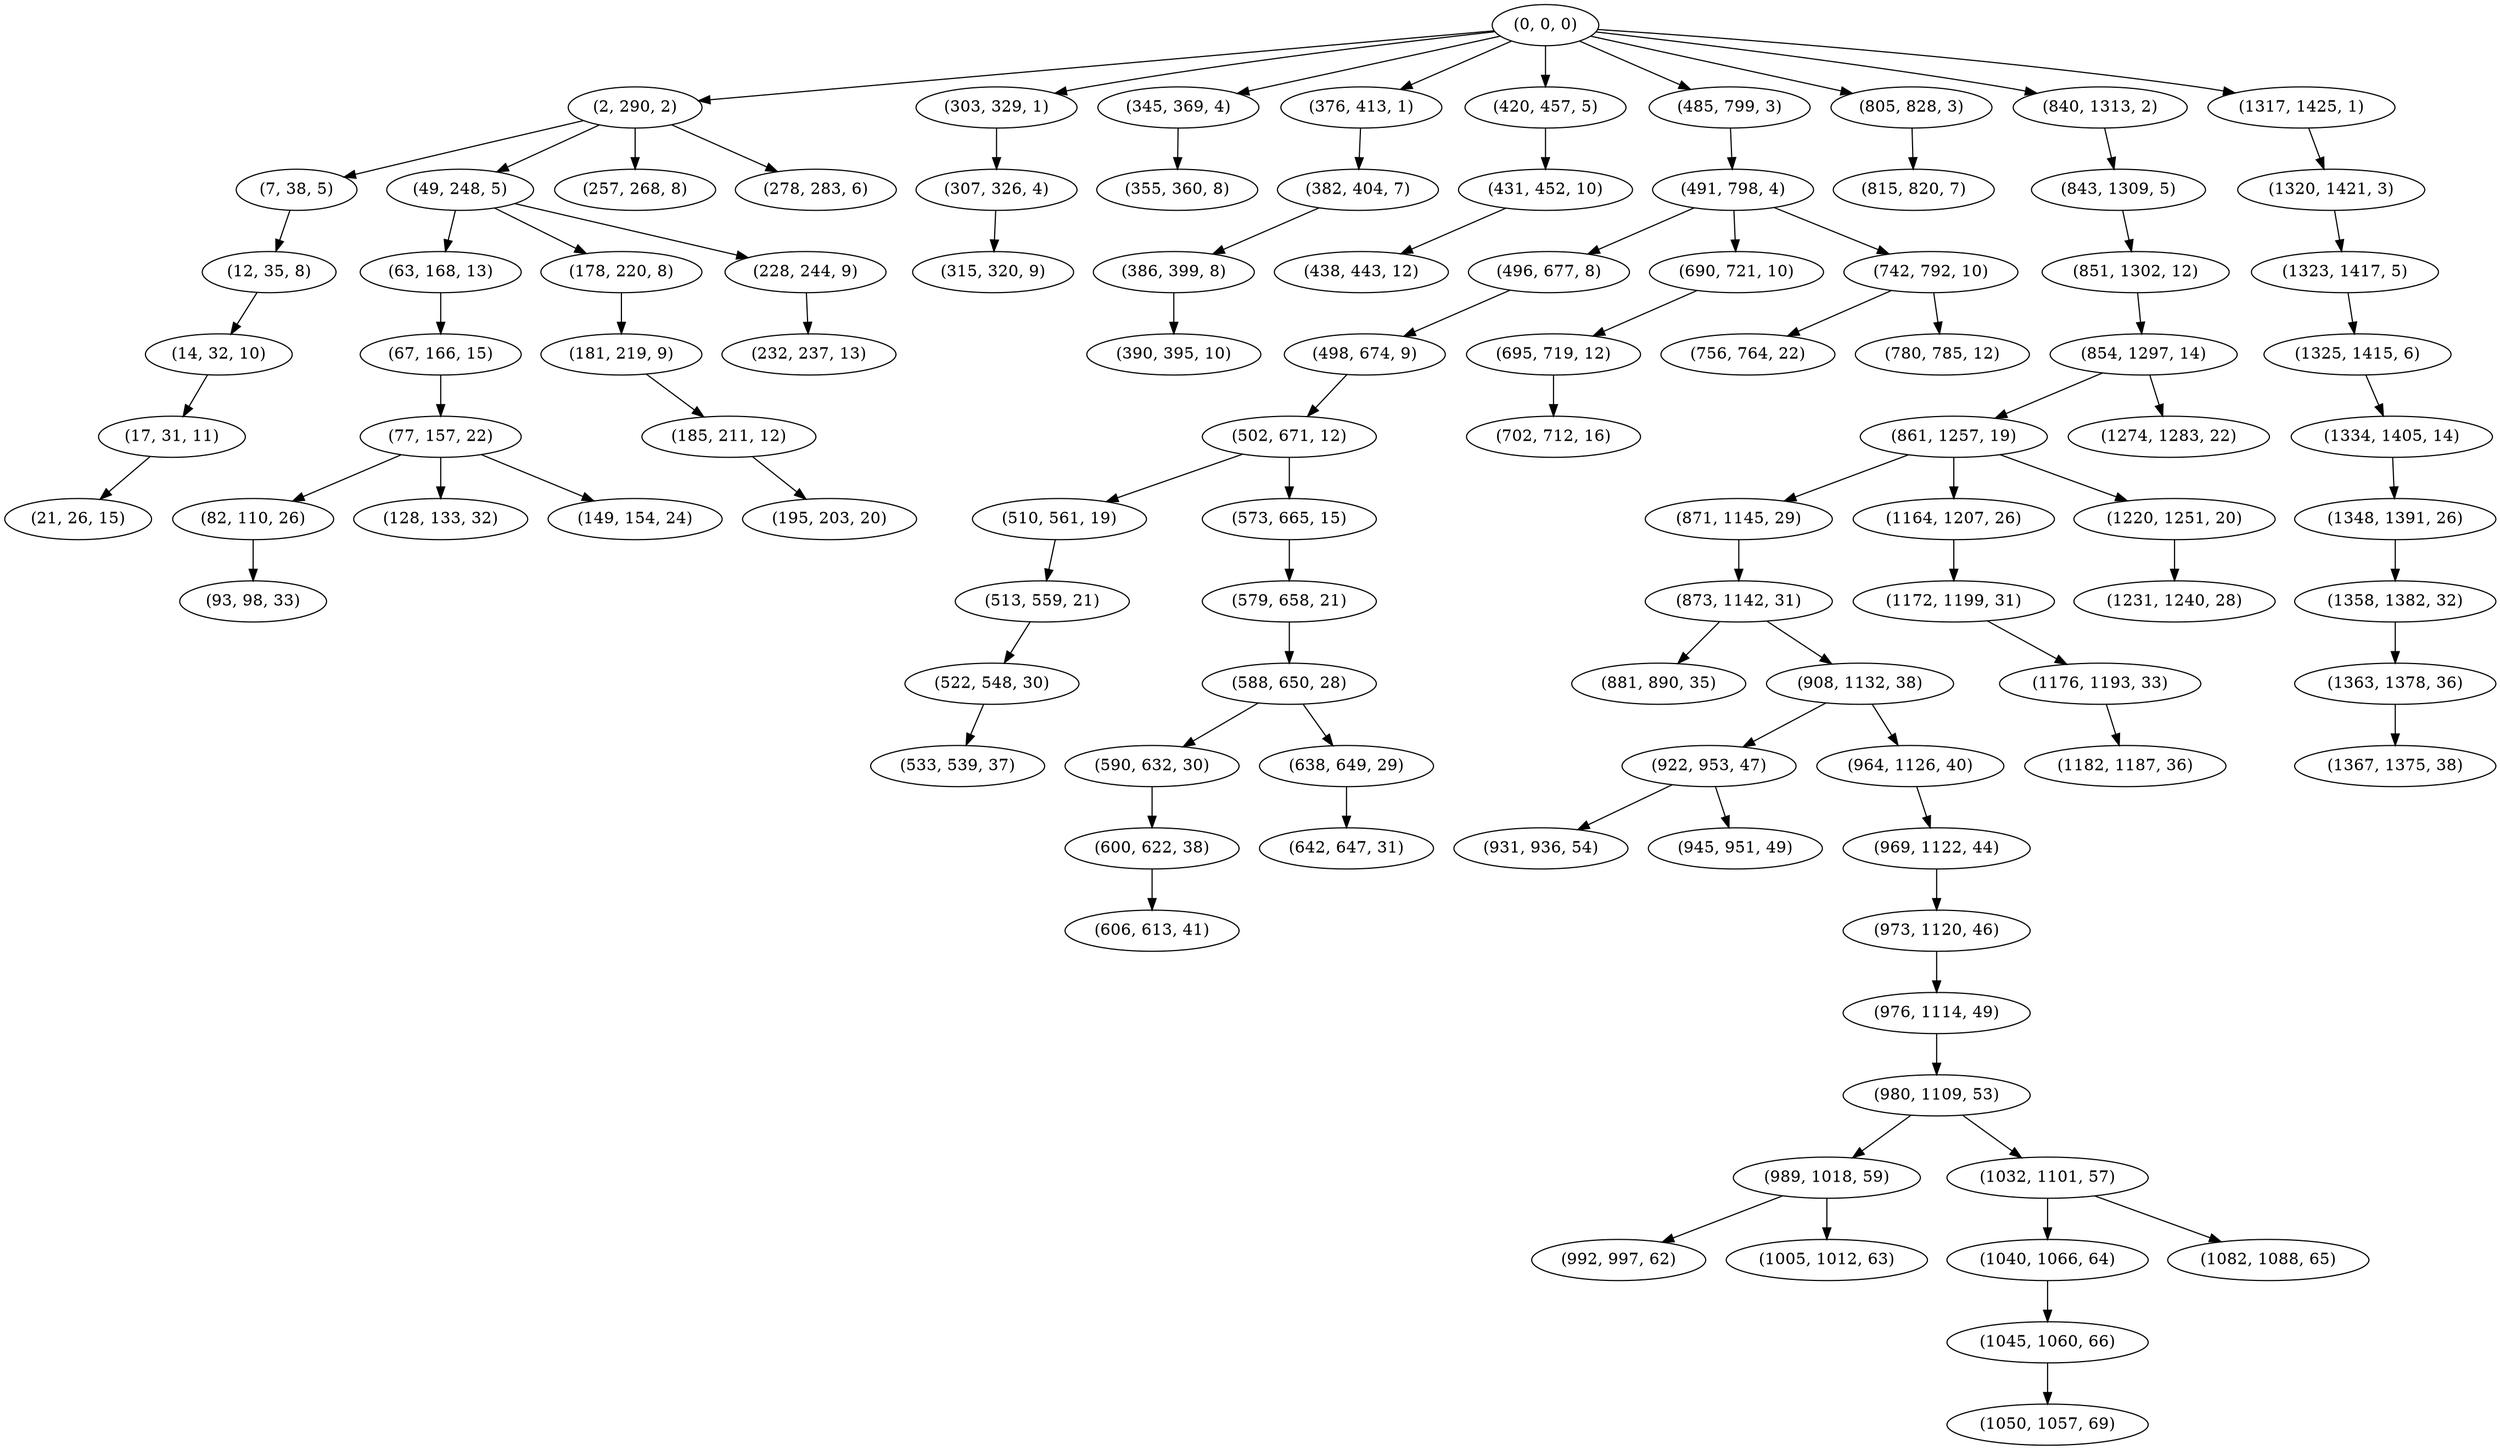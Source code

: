 digraph tree {
    "(0, 0, 0)";
    "(2, 290, 2)";
    "(7, 38, 5)";
    "(12, 35, 8)";
    "(14, 32, 10)";
    "(17, 31, 11)";
    "(21, 26, 15)";
    "(49, 248, 5)";
    "(63, 168, 13)";
    "(67, 166, 15)";
    "(77, 157, 22)";
    "(82, 110, 26)";
    "(93, 98, 33)";
    "(128, 133, 32)";
    "(149, 154, 24)";
    "(178, 220, 8)";
    "(181, 219, 9)";
    "(185, 211, 12)";
    "(195, 203, 20)";
    "(228, 244, 9)";
    "(232, 237, 13)";
    "(257, 268, 8)";
    "(278, 283, 6)";
    "(303, 329, 1)";
    "(307, 326, 4)";
    "(315, 320, 9)";
    "(345, 369, 4)";
    "(355, 360, 8)";
    "(376, 413, 1)";
    "(382, 404, 7)";
    "(386, 399, 8)";
    "(390, 395, 10)";
    "(420, 457, 5)";
    "(431, 452, 10)";
    "(438, 443, 12)";
    "(485, 799, 3)";
    "(491, 798, 4)";
    "(496, 677, 8)";
    "(498, 674, 9)";
    "(502, 671, 12)";
    "(510, 561, 19)";
    "(513, 559, 21)";
    "(522, 548, 30)";
    "(533, 539, 37)";
    "(573, 665, 15)";
    "(579, 658, 21)";
    "(588, 650, 28)";
    "(590, 632, 30)";
    "(600, 622, 38)";
    "(606, 613, 41)";
    "(638, 649, 29)";
    "(642, 647, 31)";
    "(690, 721, 10)";
    "(695, 719, 12)";
    "(702, 712, 16)";
    "(742, 792, 10)";
    "(756, 764, 22)";
    "(780, 785, 12)";
    "(805, 828, 3)";
    "(815, 820, 7)";
    "(840, 1313, 2)";
    "(843, 1309, 5)";
    "(851, 1302, 12)";
    "(854, 1297, 14)";
    "(861, 1257, 19)";
    "(871, 1145, 29)";
    "(873, 1142, 31)";
    "(881, 890, 35)";
    "(908, 1132, 38)";
    "(922, 953, 47)";
    "(931, 936, 54)";
    "(945, 951, 49)";
    "(964, 1126, 40)";
    "(969, 1122, 44)";
    "(973, 1120, 46)";
    "(976, 1114, 49)";
    "(980, 1109, 53)";
    "(989, 1018, 59)";
    "(992, 997, 62)";
    "(1005, 1012, 63)";
    "(1032, 1101, 57)";
    "(1040, 1066, 64)";
    "(1045, 1060, 66)";
    "(1050, 1057, 69)";
    "(1082, 1088, 65)";
    "(1164, 1207, 26)";
    "(1172, 1199, 31)";
    "(1176, 1193, 33)";
    "(1182, 1187, 36)";
    "(1220, 1251, 20)";
    "(1231, 1240, 28)";
    "(1274, 1283, 22)";
    "(1317, 1425, 1)";
    "(1320, 1421, 3)";
    "(1323, 1417, 5)";
    "(1325, 1415, 6)";
    "(1334, 1405, 14)";
    "(1348, 1391, 26)";
    "(1358, 1382, 32)";
    "(1363, 1378, 36)";
    "(1367, 1375, 38)";
    "(0, 0, 0)" -> "(2, 290, 2)";
    "(0, 0, 0)" -> "(303, 329, 1)";
    "(0, 0, 0)" -> "(345, 369, 4)";
    "(0, 0, 0)" -> "(376, 413, 1)";
    "(0, 0, 0)" -> "(420, 457, 5)";
    "(0, 0, 0)" -> "(485, 799, 3)";
    "(0, 0, 0)" -> "(805, 828, 3)";
    "(0, 0, 0)" -> "(840, 1313, 2)";
    "(0, 0, 0)" -> "(1317, 1425, 1)";
    "(2, 290, 2)" -> "(7, 38, 5)";
    "(2, 290, 2)" -> "(49, 248, 5)";
    "(2, 290, 2)" -> "(257, 268, 8)";
    "(2, 290, 2)" -> "(278, 283, 6)";
    "(7, 38, 5)" -> "(12, 35, 8)";
    "(12, 35, 8)" -> "(14, 32, 10)";
    "(14, 32, 10)" -> "(17, 31, 11)";
    "(17, 31, 11)" -> "(21, 26, 15)";
    "(49, 248, 5)" -> "(63, 168, 13)";
    "(49, 248, 5)" -> "(178, 220, 8)";
    "(49, 248, 5)" -> "(228, 244, 9)";
    "(63, 168, 13)" -> "(67, 166, 15)";
    "(67, 166, 15)" -> "(77, 157, 22)";
    "(77, 157, 22)" -> "(82, 110, 26)";
    "(77, 157, 22)" -> "(128, 133, 32)";
    "(77, 157, 22)" -> "(149, 154, 24)";
    "(82, 110, 26)" -> "(93, 98, 33)";
    "(178, 220, 8)" -> "(181, 219, 9)";
    "(181, 219, 9)" -> "(185, 211, 12)";
    "(185, 211, 12)" -> "(195, 203, 20)";
    "(228, 244, 9)" -> "(232, 237, 13)";
    "(303, 329, 1)" -> "(307, 326, 4)";
    "(307, 326, 4)" -> "(315, 320, 9)";
    "(345, 369, 4)" -> "(355, 360, 8)";
    "(376, 413, 1)" -> "(382, 404, 7)";
    "(382, 404, 7)" -> "(386, 399, 8)";
    "(386, 399, 8)" -> "(390, 395, 10)";
    "(420, 457, 5)" -> "(431, 452, 10)";
    "(431, 452, 10)" -> "(438, 443, 12)";
    "(485, 799, 3)" -> "(491, 798, 4)";
    "(491, 798, 4)" -> "(496, 677, 8)";
    "(491, 798, 4)" -> "(690, 721, 10)";
    "(491, 798, 4)" -> "(742, 792, 10)";
    "(496, 677, 8)" -> "(498, 674, 9)";
    "(498, 674, 9)" -> "(502, 671, 12)";
    "(502, 671, 12)" -> "(510, 561, 19)";
    "(502, 671, 12)" -> "(573, 665, 15)";
    "(510, 561, 19)" -> "(513, 559, 21)";
    "(513, 559, 21)" -> "(522, 548, 30)";
    "(522, 548, 30)" -> "(533, 539, 37)";
    "(573, 665, 15)" -> "(579, 658, 21)";
    "(579, 658, 21)" -> "(588, 650, 28)";
    "(588, 650, 28)" -> "(590, 632, 30)";
    "(588, 650, 28)" -> "(638, 649, 29)";
    "(590, 632, 30)" -> "(600, 622, 38)";
    "(600, 622, 38)" -> "(606, 613, 41)";
    "(638, 649, 29)" -> "(642, 647, 31)";
    "(690, 721, 10)" -> "(695, 719, 12)";
    "(695, 719, 12)" -> "(702, 712, 16)";
    "(742, 792, 10)" -> "(756, 764, 22)";
    "(742, 792, 10)" -> "(780, 785, 12)";
    "(805, 828, 3)" -> "(815, 820, 7)";
    "(840, 1313, 2)" -> "(843, 1309, 5)";
    "(843, 1309, 5)" -> "(851, 1302, 12)";
    "(851, 1302, 12)" -> "(854, 1297, 14)";
    "(854, 1297, 14)" -> "(861, 1257, 19)";
    "(854, 1297, 14)" -> "(1274, 1283, 22)";
    "(861, 1257, 19)" -> "(871, 1145, 29)";
    "(861, 1257, 19)" -> "(1164, 1207, 26)";
    "(861, 1257, 19)" -> "(1220, 1251, 20)";
    "(871, 1145, 29)" -> "(873, 1142, 31)";
    "(873, 1142, 31)" -> "(881, 890, 35)";
    "(873, 1142, 31)" -> "(908, 1132, 38)";
    "(908, 1132, 38)" -> "(922, 953, 47)";
    "(908, 1132, 38)" -> "(964, 1126, 40)";
    "(922, 953, 47)" -> "(931, 936, 54)";
    "(922, 953, 47)" -> "(945, 951, 49)";
    "(964, 1126, 40)" -> "(969, 1122, 44)";
    "(969, 1122, 44)" -> "(973, 1120, 46)";
    "(973, 1120, 46)" -> "(976, 1114, 49)";
    "(976, 1114, 49)" -> "(980, 1109, 53)";
    "(980, 1109, 53)" -> "(989, 1018, 59)";
    "(980, 1109, 53)" -> "(1032, 1101, 57)";
    "(989, 1018, 59)" -> "(992, 997, 62)";
    "(989, 1018, 59)" -> "(1005, 1012, 63)";
    "(1032, 1101, 57)" -> "(1040, 1066, 64)";
    "(1032, 1101, 57)" -> "(1082, 1088, 65)";
    "(1040, 1066, 64)" -> "(1045, 1060, 66)";
    "(1045, 1060, 66)" -> "(1050, 1057, 69)";
    "(1164, 1207, 26)" -> "(1172, 1199, 31)";
    "(1172, 1199, 31)" -> "(1176, 1193, 33)";
    "(1176, 1193, 33)" -> "(1182, 1187, 36)";
    "(1220, 1251, 20)" -> "(1231, 1240, 28)";
    "(1317, 1425, 1)" -> "(1320, 1421, 3)";
    "(1320, 1421, 3)" -> "(1323, 1417, 5)";
    "(1323, 1417, 5)" -> "(1325, 1415, 6)";
    "(1325, 1415, 6)" -> "(1334, 1405, 14)";
    "(1334, 1405, 14)" -> "(1348, 1391, 26)";
    "(1348, 1391, 26)" -> "(1358, 1382, 32)";
    "(1358, 1382, 32)" -> "(1363, 1378, 36)";
    "(1363, 1378, 36)" -> "(1367, 1375, 38)";
}
